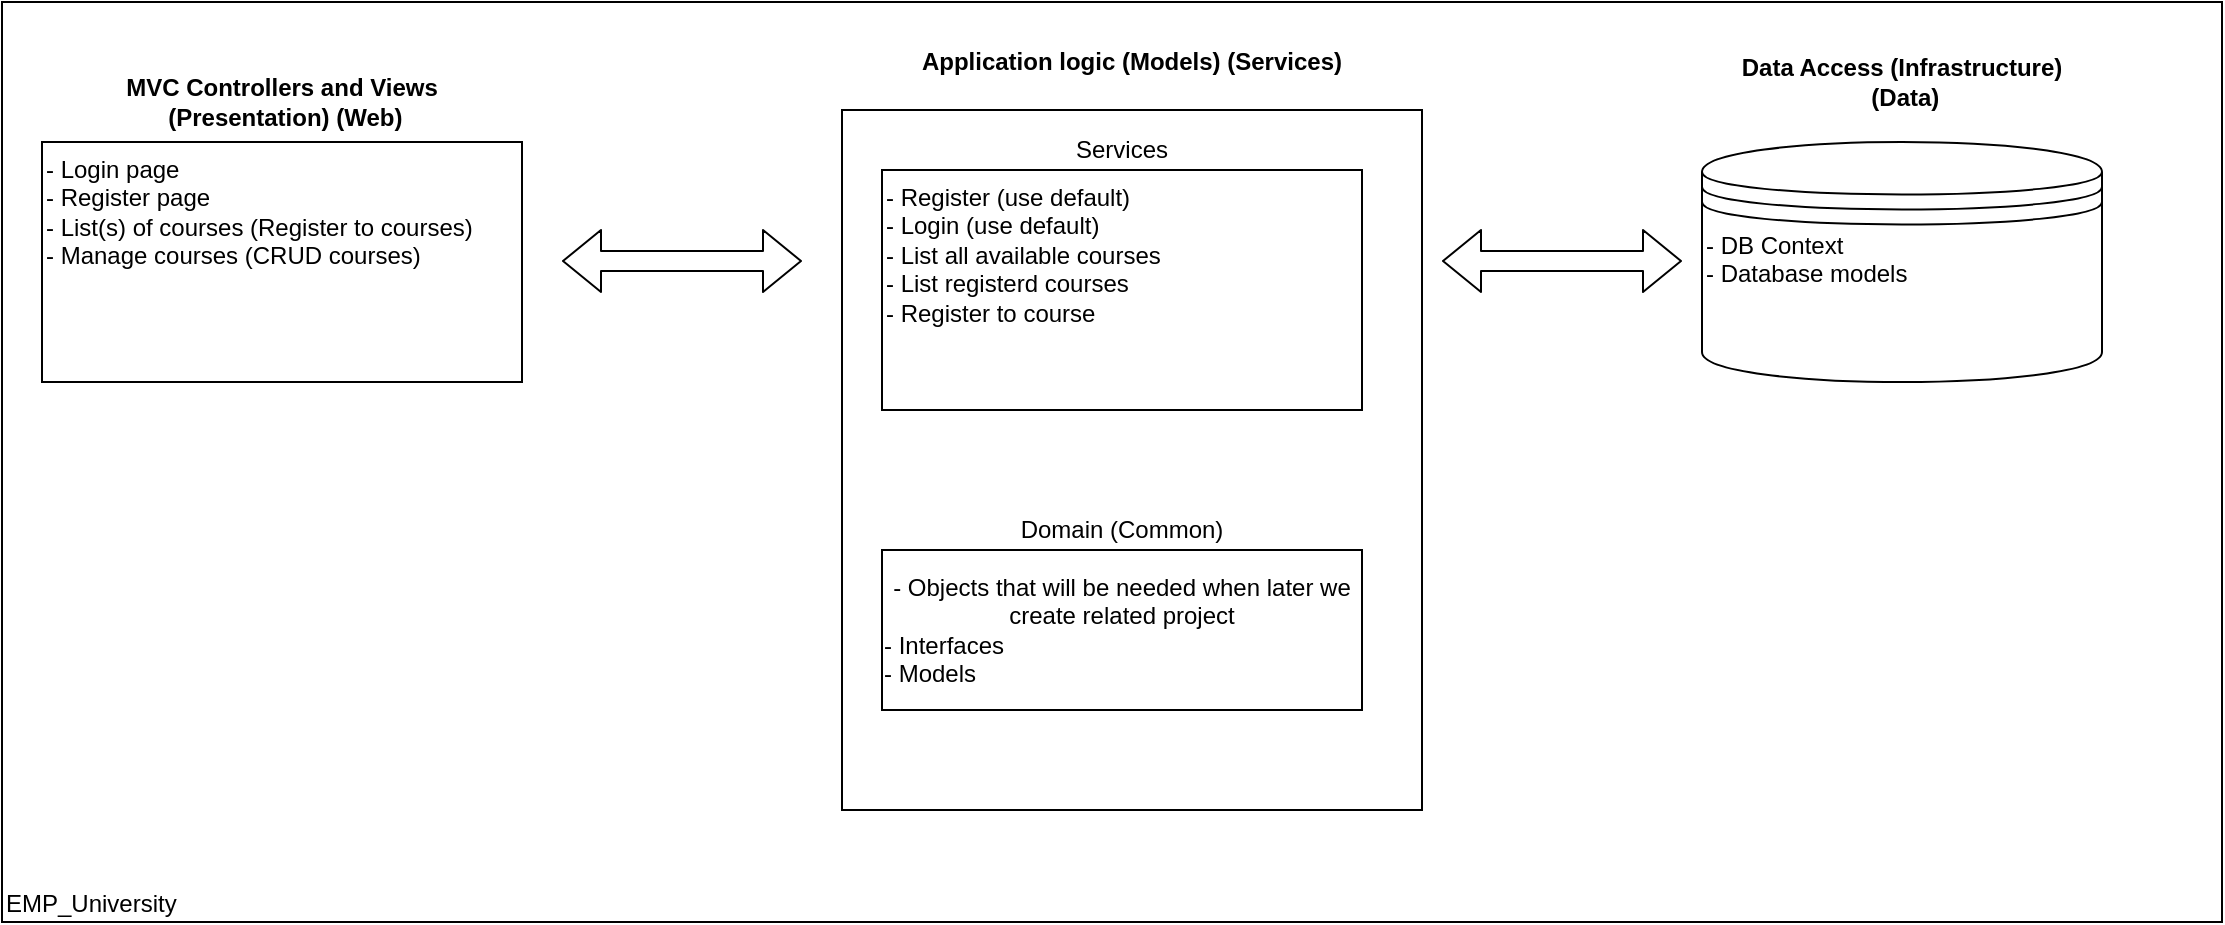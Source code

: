 <mxfile version="14.6.12" pages="2"><diagram id="Rq3tSuoVCcaSsgvn90FP" name="Tiers"><mxGraphModel dx="2062" dy="1100" grid="1" gridSize="10" guides="1" tooltips="1" connect="1" arrows="1" fold="1" page="1" pageScale="1" pageWidth="1169" pageHeight="827" math="0" shadow="0"><root><mxCell id="PmQFBPzgzZf_tT5uSuwQ-0"/><mxCell id="PmQFBPzgzZf_tT5uSuwQ-1" parent="PmQFBPzgzZf_tT5uSuwQ-0"/><mxCell id="isP_7oNSn3LAnwUPMvxk-2" value="&lt;div&gt;EMP_University&lt;/div&gt;" style="rounded=0;whiteSpace=wrap;html=1;align=left;verticalAlign=bottom;" parent="PmQFBPzgzZf_tT5uSuwQ-1" vertex="1"><mxGeometry x="20" y="10" width="1110" height="460" as="geometry"/></mxCell><mxCell id="PmQFBPzgzZf_tT5uSuwQ-23" value="" style="shape=flexArrow;endArrow=classic;startArrow=classic;html=1;" parent="PmQFBPzgzZf_tT5uSuwQ-1" edge="1"><mxGeometry width="100" height="100" relative="1" as="geometry"><mxPoint x="740" y="139.5" as="sourcePoint"/><mxPoint x="860" y="139.5" as="targetPoint"/></mxGeometry></mxCell><mxCell id="PmQFBPzgzZf_tT5uSuwQ-24" value="" style="shape=flexArrow;endArrow=classic;startArrow=classic;html=1;" parent="PmQFBPzgzZf_tT5uSuwQ-1" edge="1"><mxGeometry width="100" height="100" relative="1" as="geometry"><mxPoint x="300" y="139.5" as="sourcePoint"/><mxPoint x="420" y="139.5" as="targetPoint"/></mxGeometry></mxCell><mxCell id="isP_7oNSn3LAnwUPMvxk-9" value="" style="group" parent="PmQFBPzgzZf_tT5uSuwQ-1" vertex="1" connectable="0"><mxGeometry x="870" y="30" width="200" height="170" as="geometry"/></mxCell><mxCell id="PmQFBPzgzZf_tT5uSuwQ-5" value="&lt;div&gt;- DB Context&lt;br&gt;&lt;/div&gt;&lt;div&gt;- Database models&lt;/div&gt;" style="shape=datastore;whiteSpace=wrap;html=1;align=left;fontStyle=0;verticalAlign=top;" parent="isP_7oNSn3LAnwUPMvxk-9" vertex="1"><mxGeometry y="50" width="200" height="120" as="geometry"/></mxCell><mxCell id="PmQFBPzgzZf_tT5uSuwQ-14" value="&lt;div&gt;Data Access (Infrastructure)&lt;/div&gt;&amp;nbsp;(Data)" style="text;html=1;strokeColor=none;fillColor=none;align=center;verticalAlign=middle;whiteSpace=wrap;rounded=0;fontStyle=1;horizontal=1;" parent="isP_7oNSn3LAnwUPMvxk-9" vertex="1"><mxGeometry width="200" height="40" as="geometry"/></mxCell><mxCell id="isP_7oNSn3LAnwUPMvxk-10" value="" style="group" parent="PmQFBPzgzZf_tT5uSuwQ-1" vertex="1" connectable="0"><mxGeometry x="430" y="20" width="300" height="390" as="geometry"/></mxCell><mxCell id="PmQFBPzgzZf_tT5uSuwQ-17" value="&lt;div&gt;Application logic (Models) (Services)&lt;/div&gt;" style="text;html=1;strokeColor=none;fillColor=none;align=center;verticalAlign=middle;whiteSpace=wrap;rounded=0;fontStyle=1" parent="isP_7oNSn3LAnwUPMvxk-10" vertex="1"><mxGeometry x="10" width="290" height="40" as="geometry"/></mxCell><mxCell id="isP_7oNSn3LAnwUPMvxk-7" value="" style="group" parent="isP_7oNSn3LAnwUPMvxk-10" vertex="1" connectable="0"><mxGeometry y="40" width="290" height="350" as="geometry"/></mxCell><mxCell id="isP_7oNSn3LAnwUPMvxk-8" value="" style="group" parent="isP_7oNSn3LAnwUPMvxk-7" vertex="1" connectable="0"><mxGeometry x="10" y="4" width="290" height="350" as="geometry"/></mxCell><mxCell id="isP_7oNSn3LAnwUPMvxk-3" value="" style="rounded=0;whiteSpace=wrap;html=1;align=left;" parent="isP_7oNSn3LAnwUPMvxk-8" vertex="1"><mxGeometry width="290" height="350" as="geometry"/></mxCell><mxCell id="isP_7oNSn3LAnwUPMvxk-6" value="" style="group" parent="isP_7oNSn3LAnwUPMvxk-8" vertex="1" connectable="0"><mxGeometry x="20" y="10" width="240" height="140" as="geometry"/></mxCell><mxCell id="PmQFBPzgzZf_tT5uSuwQ-12" value="&lt;div&gt;- Register (use default)&lt;/div&gt;&lt;div&gt;- Login (use default)&lt;br&gt;&lt;/div&gt;&lt;div&gt;- List all available courses&lt;/div&gt;&lt;div&gt;- List registerd courses&lt;/div&gt;&lt;div&gt;- Register to course&lt;br&gt;&lt;/div&gt;" style="rounded=0;whiteSpace=wrap;html=1;align=left;verticalAlign=top;" parent="isP_7oNSn3LAnwUPMvxk-6" vertex="1"><mxGeometry y="20" width="240" height="120" as="geometry"/></mxCell><mxCell id="isP_7oNSn3LAnwUPMvxk-4" value="&lt;div&gt;Services&lt;/div&gt;" style="text;html=1;strokeColor=none;fillColor=none;align=center;verticalAlign=middle;whiteSpace=wrap;rounded=0;" parent="isP_7oNSn3LAnwUPMvxk-6" vertex="1"><mxGeometry width="240" height="20" as="geometry"/></mxCell><mxCell id="isP_7oNSn3LAnwUPMvxk-5" value="" style="group;align=left;verticalAlign=top;" parent="isP_7oNSn3LAnwUPMvxk-8" vertex="1" connectable="0"><mxGeometry x="20" y="200" width="240" height="100" as="geometry"/></mxCell><mxCell id="isP_7oNSn3LAnwUPMvxk-0" value="&lt;div&gt;- Objects that will be needed when later we create related project&lt;/div&gt;&lt;div align=&quot;left&quot;&gt;- Interfaces&lt;br&gt;&lt;/div&gt;&lt;div align=&quot;left&quot;&gt;- Models&lt;br&gt;&lt;/div&gt;" style="rounded=0;whiteSpace=wrap;html=1;" parent="isP_7oNSn3LAnwUPMvxk-5" vertex="1"><mxGeometry y="20" width="240" height="80" as="geometry"/></mxCell><mxCell id="isP_7oNSn3LAnwUPMvxk-1" value="&lt;div&gt;Domain (Common)&lt;/div&gt;" style="text;html=1;strokeColor=none;fillColor=none;align=center;verticalAlign=middle;whiteSpace=wrap;rounded=0;" parent="isP_7oNSn3LAnwUPMvxk-5" vertex="1"><mxGeometry width="240" height="20" as="geometry"/></mxCell><mxCell id="isP_7oNSn3LAnwUPMvxk-11" value="" style="group" parent="PmQFBPzgzZf_tT5uSuwQ-1" vertex="1" connectable="0"><mxGeometry x="40" y="40" width="240" height="160" as="geometry"/></mxCell><mxCell id="PmQFBPzgzZf_tT5uSuwQ-15" value="&lt;div&gt;MVC Controllers and Views&lt;/div&gt;&lt;div&gt;&amp;nbsp;(Presentation) (Web)&lt;/div&gt;" style="text;html=1;strokeColor=none;fillColor=none;align=center;verticalAlign=middle;whiteSpace=wrap;rounded=0;fontStyle=1" parent="isP_7oNSn3LAnwUPMvxk-11" vertex="1"><mxGeometry width="240" height="40" as="geometry"/></mxCell><mxCell id="PmQFBPzgzZf_tT5uSuwQ-22" value="&lt;div&gt;- Login page&lt;/div&gt;&lt;div&gt;- Register page&lt;/div&gt;&lt;div&gt;- List(s) of courses (Register to courses)&lt;br&gt;&lt;/div&gt;&lt;div&gt;- Manage courses (CRUD courses)&lt;br&gt;&lt;/div&gt;" style="rounded=0;whiteSpace=wrap;html=1;align=left;verticalAlign=top;" parent="isP_7oNSn3LAnwUPMvxk-11" vertex="1"><mxGeometry y="40" width="240" height="120" as="geometry"/></mxCell></root></mxGraphModel></diagram><diagram id="L51t34aZvX6Yxb8TWV-2" name="SQL Diagram"><mxGraphModel dx="2062" dy="1100" grid="1" gridSize="10" guides="1" tooltips="1" connect="1" arrows="1" fold="1" page="1" pageScale="1" pageWidth="1169" pageHeight="827" math="0" shadow="0"><root><mxCell id="0"/><mxCell id="1" parent="0"/><mxCell id="syv7czp3ghZTrc7cwEkA-1" value="User (from Deafault Authentication)" style="shape=table;startSize=30;container=1;collapsible=1;childLayout=tableLayout;fixedRows=1;rowLines=0;fontStyle=1;align=center;resizeLast=1;" parent="1" vertex="1"><mxGeometry x="80" y="80" width="240" height="160" as="geometry"/></mxCell><mxCell id="syv7czp3ghZTrc7cwEkA-2" value="" style="shape=partialRectangle;collapsible=0;dropTarget=0;pointerEvents=0;fillColor=none;top=0;left=0;bottom=1;right=0;points=[[0,0.5],[1,0.5]];portConstraint=eastwest;" parent="syv7czp3ghZTrc7cwEkA-1" vertex="1"><mxGeometry y="30" width="240" height="30" as="geometry"/></mxCell><mxCell id="syv7czp3ghZTrc7cwEkA-3" value="PK" style="shape=partialRectangle;connectable=0;fillColor=none;top=0;left=0;bottom=0;right=0;fontStyle=1;overflow=hidden;" parent="syv7czp3ghZTrc7cwEkA-2" vertex="1"><mxGeometry width="30" height="30" as="geometry"/></mxCell><mxCell id="syv7czp3ghZTrc7cwEkA-4" value="UserId" style="shape=partialRectangle;connectable=0;fillColor=none;top=0;left=0;bottom=0;right=0;align=left;spacingLeft=6;fontStyle=5;overflow=hidden;" parent="syv7czp3ghZTrc7cwEkA-2" vertex="1"><mxGeometry x="30" width="210" height="30" as="geometry"/></mxCell><mxCell id="syv7czp3ghZTrc7cwEkA-5" value="" style="shape=partialRectangle;collapsible=0;dropTarget=0;pointerEvents=0;fillColor=none;top=0;left=0;bottom=0;right=0;points=[[0,0.5],[1,0.5]];portConstraint=eastwest;" parent="syv7czp3ghZTrc7cwEkA-1" vertex="1"><mxGeometry y="60" width="240" height="30" as="geometry"/></mxCell><mxCell id="syv7czp3ghZTrc7cwEkA-6" value="" style="shape=partialRectangle;connectable=0;fillColor=none;top=0;left=0;bottom=0;right=0;editable=1;overflow=hidden;" parent="syv7czp3ghZTrc7cwEkA-5" vertex="1"><mxGeometry width="30" height="30" as="geometry"/></mxCell><mxCell id="syv7czp3ghZTrc7cwEkA-7" value="Name" style="shape=partialRectangle;connectable=0;fillColor=none;top=0;left=0;bottom=0;right=0;align=left;spacingLeft=6;overflow=hidden;" parent="syv7czp3ghZTrc7cwEkA-5" vertex="1"><mxGeometry x="30" width="210" height="30" as="geometry"/></mxCell><mxCell id="syv7czp3ghZTrc7cwEkA-8" value="" style="shape=partialRectangle;collapsible=0;dropTarget=0;pointerEvents=0;fillColor=none;top=0;left=0;bottom=0;right=0;points=[[0,0.5],[1,0.5]];portConstraint=eastwest;" parent="syv7czp3ghZTrc7cwEkA-1" vertex="1"><mxGeometry y="90" width="240" height="30" as="geometry"/></mxCell><mxCell id="syv7czp3ghZTrc7cwEkA-9" value="" style="shape=partialRectangle;connectable=0;fillColor=none;top=0;left=0;bottom=0;right=0;editable=1;overflow=hidden;" parent="syv7czp3ghZTrc7cwEkA-8" vertex="1"><mxGeometry width="30" height="30" as="geometry"/></mxCell><mxCell id="syv7czp3ghZTrc7cwEkA-10" value="EMail" style="shape=partialRectangle;connectable=0;fillColor=none;top=0;left=0;bottom=0;right=0;align=left;spacingLeft=6;overflow=hidden;" parent="syv7czp3ghZTrc7cwEkA-8" vertex="1"><mxGeometry x="30" width="210" height="30" as="geometry"/></mxCell><mxCell id="syv7czp3ghZTrc7cwEkA-11" value="" style="shape=partialRectangle;collapsible=0;dropTarget=0;pointerEvents=0;fillColor=none;top=0;left=0;bottom=0;right=0;points=[[0,0.5],[1,0.5]];portConstraint=eastwest;" parent="syv7czp3ghZTrc7cwEkA-1" vertex="1"><mxGeometry y="120" width="240" height="30" as="geometry"/></mxCell><mxCell id="syv7czp3ghZTrc7cwEkA-12" value="" style="shape=partialRectangle;connectable=0;fillColor=none;top=0;left=0;bottom=0;right=0;editable=1;overflow=hidden;" parent="syv7czp3ghZTrc7cwEkA-11" vertex="1"><mxGeometry width="30" height="30" as="geometry"/></mxCell><mxCell id="syv7czp3ghZTrc7cwEkA-13" value="Other ..." style="shape=partialRectangle;connectable=0;fillColor=none;top=0;left=0;bottom=0;right=0;align=left;spacingLeft=6;overflow=hidden;" parent="syv7czp3ghZTrc7cwEkA-11" vertex="1"><mxGeometry x="30" width="210" height="30" as="geometry"/></mxCell><mxCell id="syv7czp3ghZTrc7cwEkA-14" value="Course" style="shape=table;startSize=30;container=1;collapsible=1;childLayout=tableLayout;fixedRows=1;rowLines=0;fontStyle=1;align=center;resizeLast=1;" parent="1" vertex="1"><mxGeometry x="760" y="80" width="240" height="160" as="geometry"/></mxCell><mxCell id="syv7czp3ghZTrc7cwEkA-15" value="" style="shape=partialRectangle;collapsible=0;dropTarget=0;pointerEvents=0;fillColor=none;top=0;left=0;bottom=1;right=0;points=[[0,0.5],[1,0.5]];portConstraint=eastwest;" parent="syv7czp3ghZTrc7cwEkA-14" vertex="1"><mxGeometry y="30" width="240" height="30" as="geometry"/></mxCell><mxCell id="syv7czp3ghZTrc7cwEkA-16" value="PK" style="shape=partialRectangle;connectable=0;fillColor=none;top=0;left=0;bottom=0;right=0;fontStyle=1;overflow=hidden;" parent="syv7czp3ghZTrc7cwEkA-15" vertex="1"><mxGeometry width="30" height="30" as="geometry"/></mxCell><mxCell id="syv7czp3ghZTrc7cwEkA-17" value="CourseId" style="shape=partialRectangle;connectable=0;fillColor=none;top=0;left=0;bottom=0;right=0;align=left;spacingLeft=6;fontStyle=5;overflow=hidden;" parent="syv7czp3ghZTrc7cwEkA-15" vertex="1"><mxGeometry x="30" width="210" height="30" as="geometry"/></mxCell><mxCell id="syv7czp3ghZTrc7cwEkA-18" value="" style="shape=partialRectangle;collapsible=0;dropTarget=0;pointerEvents=0;fillColor=none;top=0;left=0;bottom=0;right=0;points=[[0,0.5],[1,0.5]];portConstraint=eastwest;" parent="syv7czp3ghZTrc7cwEkA-14" vertex="1"><mxGeometry y="60" width="240" height="30" as="geometry"/></mxCell><mxCell id="syv7czp3ghZTrc7cwEkA-19" value="" style="shape=partialRectangle;connectable=0;fillColor=none;top=0;left=0;bottom=0;right=0;editable=1;overflow=hidden;" parent="syv7czp3ghZTrc7cwEkA-18" vertex="1"><mxGeometry width="30" height="30" as="geometry"/></mxCell><mxCell id="syv7czp3ghZTrc7cwEkA-20" value="Name" style="shape=partialRectangle;connectable=0;fillColor=none;top=0;left=0;bottom=0;right=0;align=left;spacingLeft=6;overflow=hidden;" parent="syv7czp3ghZTrc7cwEkA-18" vertex="1"><mxGeometry x="30" width="210" height="30" as="geometry"/></mxCell><mxCell id="syv7czp3ghZTrc7cwEkA-21" value="" style="shape=partialRectangle;collapsible=0;dropTarget=0;pointerEvents=0;fillColor=none;top=0;left=0;bottom=0;right=0;points=[[0,0.5],[1,0.5]];portConstraint=eastwest;" parent="syv7czp3ghZTrc7cwEkA-14" vertex="1"><mxGeometry y="90" width="240" height="30" as="geometry"/></mxCell><mxCell id="syv7czp3ghZTrc7cwEkA-22" value="" style="shape=partialRectangle;connectable=0;fillColor=none;top=0;left=0;bottom=0;right=0;editable=1;overflow=hidden;" parent="syv7czp3ghZTrc7cwEkA-21" vertex="1"><mxGeometry width="30" height="30" as="geometry"/></mxCell><mxCell id="syv7czp3ghZTrc7cwEkA-23" value="Description" style="shape=partialRectangle;connectable=0;fillColor=none;top=0;left=0;bottom=0;right=0;align=left;spacingLeft=6;overflow=hidden;" parent="syv7czp3ghZTrc7cwEkA-21" vertex="1"><mxGeometry x="30" width="210" height="30" as="geometry"/></mxCell><mxCell id="syv7czp3ghZTrc7cwEkA-24" value="" style="shape=partialRectangle;collapsible=0;dropTarget=0;pointerEvents=0;fillColor=none;top=0;left=0;bottom=0;right=0;points=[[0,0.5],[1,0.5]];portConstraint=eastwest;" parent="syv7czp3ghZTrc7cwEkA-14" vertex="1"><mxGeometry y="120" width="240" height="30" as="geometry"/></mxCell><mxCell id="syv7czp3ghZTrc7cwEkA-25" value="" style="shape=partialRectangle;connectable=0;fillColor=none;top=0;left=0;bottom=0;right=0;editable=1;overflow=hidden;" parent="syv7czp3ghZTrc7cwEkA-24" vertex="1"><mxGeometry width="30" height="30" as="geometry"/></mxCell><mxCell id="syv7czp3ghZTrc7cwEkA-26" value="Location" style="shape=partialRectangle;connectable=0;fillColor=none;top=0;left=0;bottom=0;right=0;align=left;spacingLeft=6;overflow=hidden;" parent="syv7czp3ghZTrc7cwEkA-24" vertex="1"><mxGeometry x="30" width="210" height="30" as="geometry"/></mxCell><mxCell id="syv7czp3ghZTrc7cwEkA-27" value="UserCourses" style="shape=table;startSize=30;container=1;collapsible=1;childLayout=tableLayout;fixedRows=1;rowLines=0;fontStyle=1;align=center;resizeLast=1;" parent="1" vertex="1"><mxGeometry x="440" y="200" width="200" height="160" as="geometry"/></mxCell><mxCell id="syv7czp3ghZTrc7cwEkA-28" value="" style="shape=partialRectangle;collapsible=0;dropTarget=0;pointerEvents=0;fillColor=none;top=0;left=0;bottom=0;right=0;points=[[0,0.5],[1,0.5]];portConstraint=eastwest;" parent="syv7czp3ghZTrc7cwEkA-27" vertex="1"><mxGeometry y="30" width="200" height="30" as="geometry"/></mxCell><mxCell id="syv7czp3ghZTrc7cwEkA-29" value="PK,FK1" style="shape=partialRectangle;connectable=0;fillColor=none;top=0;left=0;bottom=0;right=0;fontStyle=1;overflow=hidden;" parent="syv7czp3ghZTrc7cwEkA-28" vertex="1"><mxGeometry width="60" height="30" as="geometry"/></mxCell><mxCell id="syv7czp3ghZTrc7cwEkA-30" value="UserId" style="shape=partialRectangle;connectable=0;fillColor=none;top=0;left=0;bottom=0;right=0;align=left;spacingLeft=6;fontStyle=5;overflow=hidden;" parent="syv7czp3ghZTrc7cwEkA-28" vertex="1"><mxGeometry x="60" width="140" height="30" as="geometry"/></mxCell><mxCell id="syv7czp3ghZTrc7cwEkA-31" value="" style="shape=partialRectangle;collapsible=0;dropTarget=0;pointerEvents=0;fillColor=none;top=0;left=0;bottom=1;right=0;points=[[0,0.5],[1,0.5]];portConstraint=eastwest;" parent="syv7czp3ghZTrc7cwEkA-27" vertex="1"><mxGeometry y="60" width="200" height="30" as="geometry"/></mxCell><mxCell id="syv7czp3ghZTrc7cwEkA-32" value="PK,FK2" style="shape=partialRectangle;connectable=0;fillColor=none;top=0;left=0;bottom=0;right=0;fontStyle=1;overflow=hidden;" parent="syv7czp3ghZTrc7cwEkA-31" vertex="1"><mxGeometry width="60" height="30" as="geometry"/></mxCell><mxCell id="syv7czp3ghZTrc7cwEkA-33" value="CourseId" style="shape=partialRectangle;connectable=0;fillColor=none;top=0;left=0;bottom=0;right=0;align=left;spacingLeft=6;fontStyle=5;overflow=hidden;" parent="syv7czp3ghZTrc7cwEkA-31" vertex="1"><mxGeometry x="60" width="140" height="30" as="geometry"/></mxCell><mxCell id="syv7czp3ghZTrc7cwEkA-34" value="" style="shape=partialRectangle;collapsible=0;dropTarget=0;pointerEvents=0;fillColor=none;top=0;left=0;bottom=0;right=0;points=[[0,0.5],[1,0.5]];portConstraint=eastwest;" parent="syv7czp3ghZTrc7cwEkA-27" vertex="1"><mxGeometry y="90" width="200" height="30" as="geometry"/></mxCell><mxCell id="syv7czp3ghZTrc7cwEkA-35" value="" style="shape=partialRectangle;connectable=0;fillColor=none;top=0;left=0;bottom=0;right=0;editable=1;overflow=hidden;" parent="syv7czp3ghZTrc7cwEkA-34" vertex="1"><mxGeometry width="60" height="30" as="geometry"/></mxCell><mxCell id="syv7czp3ghZTrc7cwEkA-36" value="" style="shape=partialRectangle;connectable=0;fillColor=none;top=0;left=0;bottom=0;right=0;align=left;spacingLeft=6;overflow=hidden;" parent="syv7czp3ghZTrc7cwEkA-34" vertex="1"><mxGeometry x="60" width="140" height="30" as="geometry"/></mxCell><mxCell id="syv7czp3ghZTrc7cwEkA-37" value="" style="shape=partialRectangle;collapsible=0;dropTarget=0;pointerEvents=0;fillColor=none;top=0;left=0;bottom=0;right=0;points=[[0,0.5],[1,0.5]];portConstraint=eastwest;" parent="syv7czp3ghZTrc7cwEkA-27" vertex="1"><mxGeometry y="120" width="200" height="30" as="geometry"/></mxCell><mxCell id="syv7czp3ghZTrc7cwEkA-38" value="" style="shape=partialRectangle;connectable=0;fillColor=none;top=0;left=0;bottom=0;right=0;editable=1;overflow=hidden;" parent="syv7czp3ghZTrc7cwEkA-37" vertex="1"><mxGeometry width="60" height="30" as="geometry"/></mxCell><mxCell id="syv7czp3ghZTrc7cwEkA-39" value="" style="shape=partialRectangle;connectable=0;fillColor=none;top=0;left=0;bottom=0;right=0;align=left;spacingLeft=6;overflow=hidden;" parent="syv7czp3ghZTrc7cwEkA-37" vertex="1"><mxGeometry x="60" width="140" height="30" as="geometry"/></mxCell><mxCell id="syv7czp3ghZTrc7cwEkA-43" value="" style="edgeStyle=entityRelationEdgeStyle;fontSize=12;html=1;endArrow=ERmandOne;startArrow=ERzeroToMany;exitX=1;exitY=0.5;exitDx=0;exitDy=0;entryX=0;entryY=0.5;entryDx=0;entryDy=0;" parent="1" source="syv7czp3ghZTrc7cwEkA-31" target="syv7czp3ghZTrc7cwEkA-15" edge="1"><mxGeometry width="100" height="100" relative="1" as="geometry"><mxPoint x="540" y="600" as="sourcePoint"/><mxPoint x="640" y="500" as="targetPoint"/></mxGeometry></mxCell><mxCell id="syv7czp3ghZTrc7cwEkA-44" value="" style="edgeStyle=entityRelationEdgeStyle;fontSize=12;html=1;endArrow=ERzeroToMany;startArrow=ERmandOne;exitX=1;exitY=0.5;exitDx=0;exitDy=0;entryX=0;entryY=0.5;entryDx=0;entryDy=0;" parent="1" source="syv7czp3ghZTrc7cwEkA-2" target="syv7czp3ghZTrc7cwEkA-28" edge="1"><mxGeometry width="100" height="100" relative="1" as="geometry"><mxPoint x="290" y="514" as="sourcePoint"/><mxPoint x="390" y="414" as="targetPoint"/></mxGeometry></mxCell></root></mxGraphModel></diagram></mxfile>